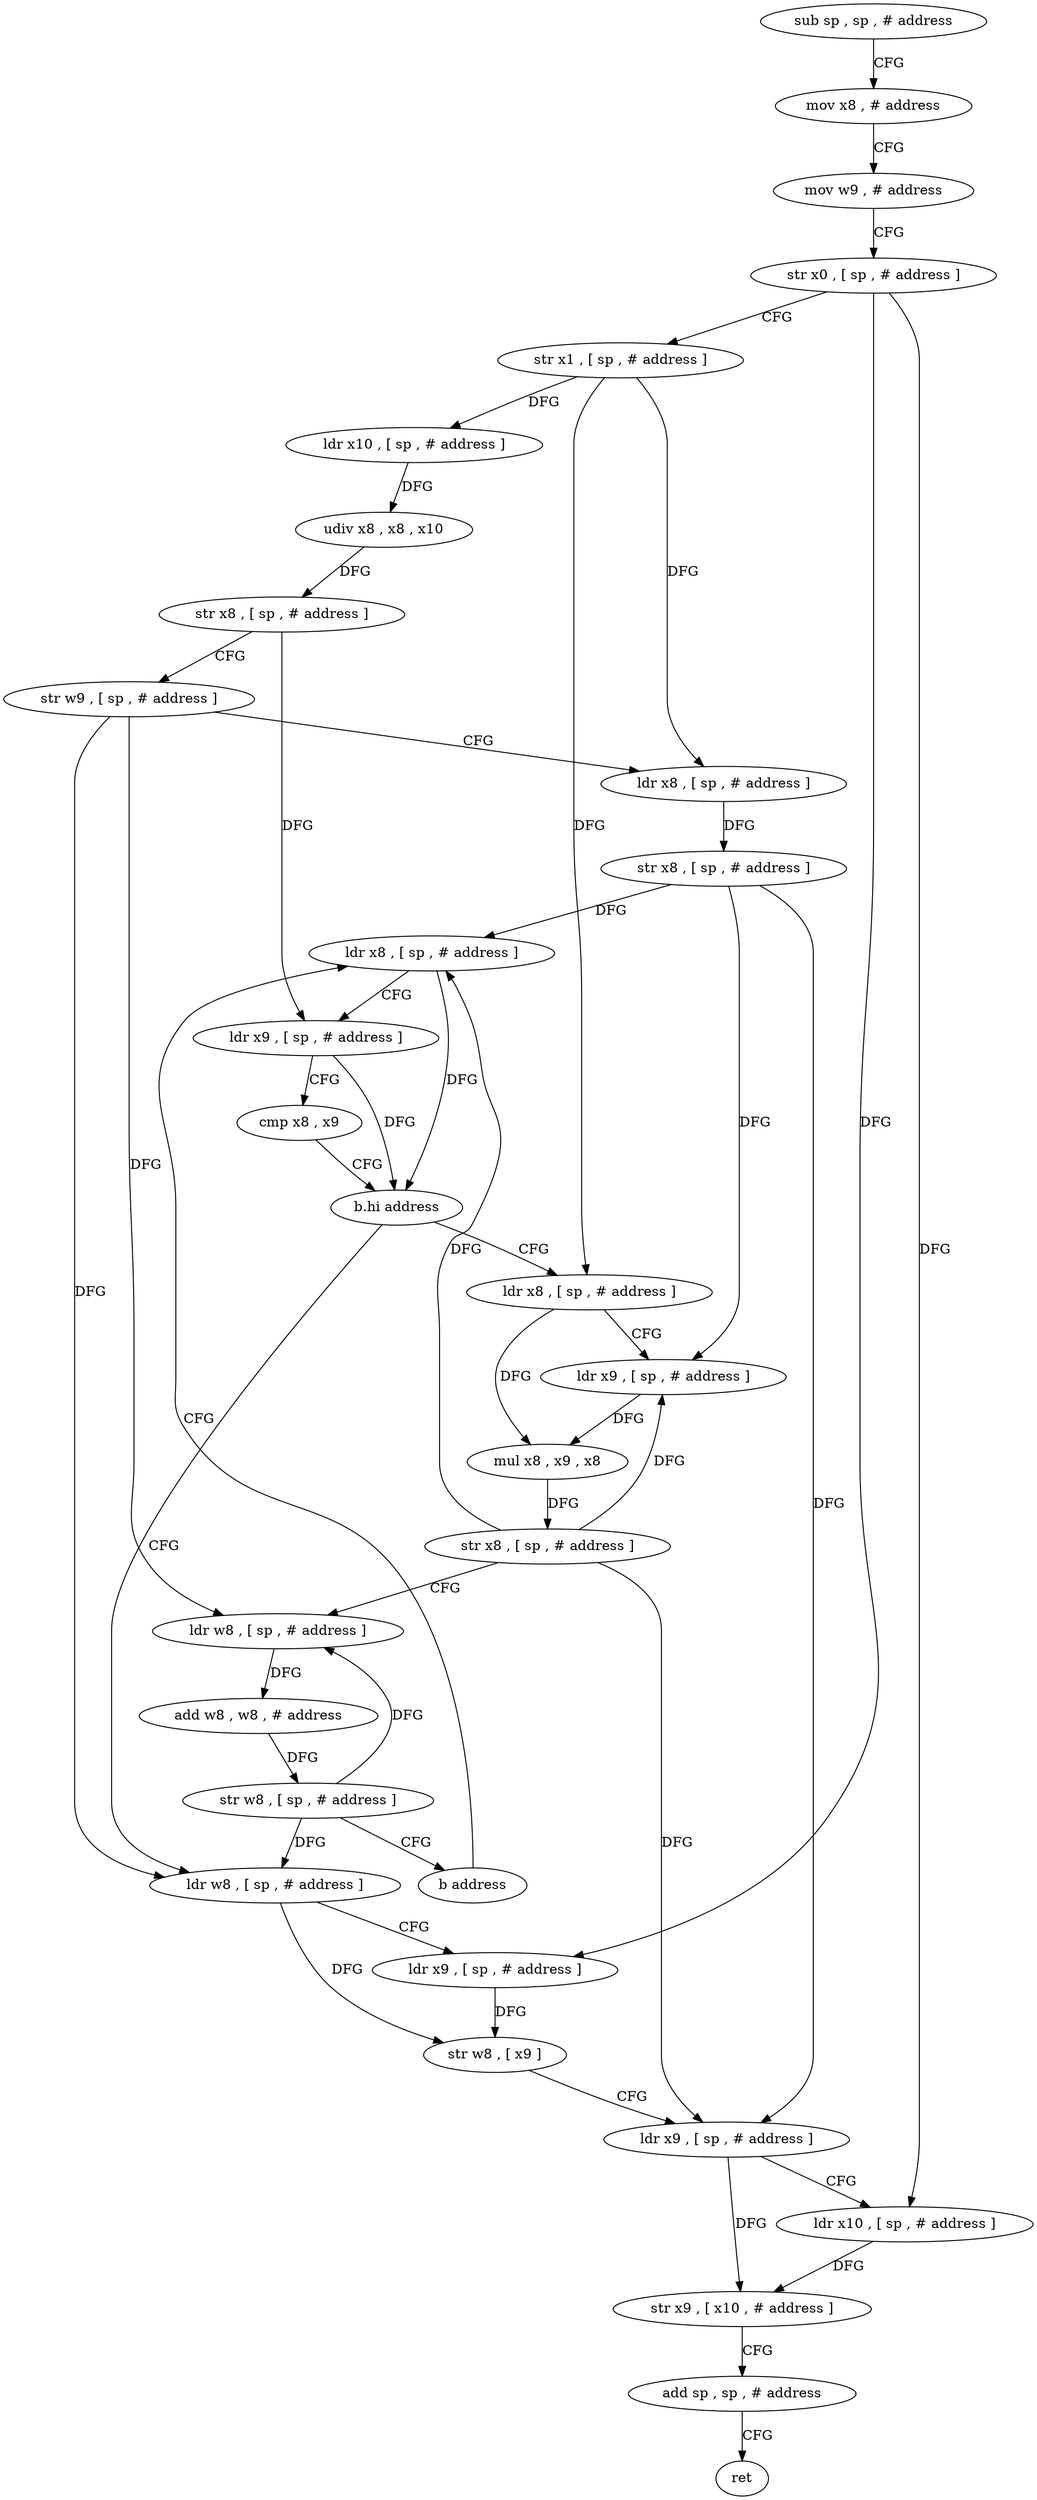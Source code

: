 digraph "func" {
"4241864" [label = "sub sp , sp , # address" ]
"4241868" [label = "mov x8 , # address" ]
"4241872" [label = "mov w9 , # address" ]
"4241876" [label = "str x0 , [ sp , # address ]" ]
"4241880" [label = "str x1 , [ sp , # address ]" ]
"4241884" [label = "ldr x10 , [ sp , # address ]" ]
"4241888" [label = "udiv x8 , x8 , x10" ]
"4241892" [label = "str x8 , [ sp , # address ]" ]
"4241896" [label = "str w9 , [ sp , # address ]" ]
"4241900" [label = "ldr x8 , [ sp , # address ]" ]
"4241904" [label = "str x8 , [ sp , # address ]" ]
"4241908" [label = "ldr x8 , [ sp , # address ]" ]
"4241956" [label = "ldr w8 , [ sp , # address ]" ]
"4241960" [label = "ldr x9 , [ sp , # address ]" ]
"4241964" [label = "str w8 , [ x9 ]" ]
"4241968" [label = "ldr x9 , [ sp , # address ]" ]
"4241972" [label = "ldr x10 , [ sp , # address ]" ]
"4241976" [label = "str x9 , [ x10 , # address ]" ]
"4241980" [label = "add sp , sp , # address" ]
"4241984" [label = "ret" ]
"4241924" [label = "ldr x8 , [ sp , # address ]" ]
"4241928" [label = "ldr x9 , [ sp , # address ]" ]
"4241932" [label = "mul x8 , x9 , x8" ]
"4241936" [label = "str x8 , [ sp , # address ]" ]
"4241940" [label = "ldr w8 , [ sp , # address ]" ]
"4241944" [label = "add w8 , w8 , # address" ]
"4241948" [label = "str w8 , [ sp , # address ]" ]
"4241952" [label = "b address" ]
"4241912" [label = "ldr x9 , [ sp , # address ]" ]
"4241916" [label = "cmp x8 , x9" ]
"4241920" [label = "b.hi address" ]
"4241864" -> "4241868" [ label = "CFG" ]
"4241868" -> "4241872" [ label = "CFG" ]
"4241872" -> "4241876" [ label = "CFG" ]
"4241876" -> "4241880" [ label = "CFG" ]
"4241876" -> "4241960" [ label = "DFG" ]
"4241876" -> "4241972" [ label = "DFG" ]
"4241880" -> "4241884" [ label = "DFG" ]
"4241880" -> "4241900" [ label = "DFG" ]
"4241880" -> "4241924" [ label = "DFG" ]
"4241884" -> "4241888" [ label = "DFG" ]
"4241888" -> "4241892" [ label = "DFG" ]
"4241892" -> "4241896" [ label = "CFG" ]
"4241892" -> "4241912" [ label = "DFG" ]
"4241896" -> "4241900" [ label = "CFG" ]
"4241896" -> "4241956" [ label = "DFG" ]
"4241896" -> "4241940" [ label = "DFG" ]
"4241900" -> "4241904" [ label = "DFG" ]
"4241904" -> "4241908" [ label = "DFG" ]
"4241904" -> "4241968" [ label = "DFG" ]
"4241904" -> "4241928" [ label = "DFG" ]
"4241908" -> "4241912" [ label = "CFG" ]
"4241908" -> "4241920" [ label = "DFG" ]
"4241956" -> "4241960" [ label = "CFG" ]
"4241956" -> "4241964" [ label = "DFG" ]
"4241960" -> "4241964" [ label = "DFG" ]
"4241964" -> "4241968" [ label = "CFG" ]
"4241968" -> "4241972" [ label = "CFG" ]
"4241968" -> "4241976" [ label = "DFG" ]
"4241972" -> "4241976" [ label = "DFG" ]
"4241976" -> "4241980" [ label = "CFG" ]
"4241980" -> "4241984" [ label = "CFG" ]
"4241924" -> "4241928" [ label = "CFG" ]
"4241924" -> "4241932" [ label = "DFG" ]
"4241928" -> "4241932" [ label = "DFG" ]
"4241932" -> "4241936" [ label = "DFG" ]
"4241936" -> "4241940" [ label = "CFG" ]
"4241936" -> "4241908" [ label = "DFG" ]
"4241936" -> "4241968" [ label = "DFG" ]
"4241936" -> "4241928" [ label = "DFG" ]
"4241940" -> "4241944" [ label = "DFG" ]
"4241944" -> "4241948" [ label = "DFG" ]
"4241948" -> "4241952" [ label = "CFG" ]
"4241948" -> "4241956" [ label = "DFG" ]
"4241948" -> "4241940" [ label = "DFG" ]
"4241952" -> "4241908" [ label = "CFG" ]
"4241912" -> "4241916" [ label = "CFG" ]
"4241912" -> "4241920" [ label = "DFG" ]
"4241916" -> "4241920" [ label = "CFG" ]
"4241920" -> "4241956" [ label = "CFG" ]
"4241920" -> "4241924" [ label = "CFG" ]
}
